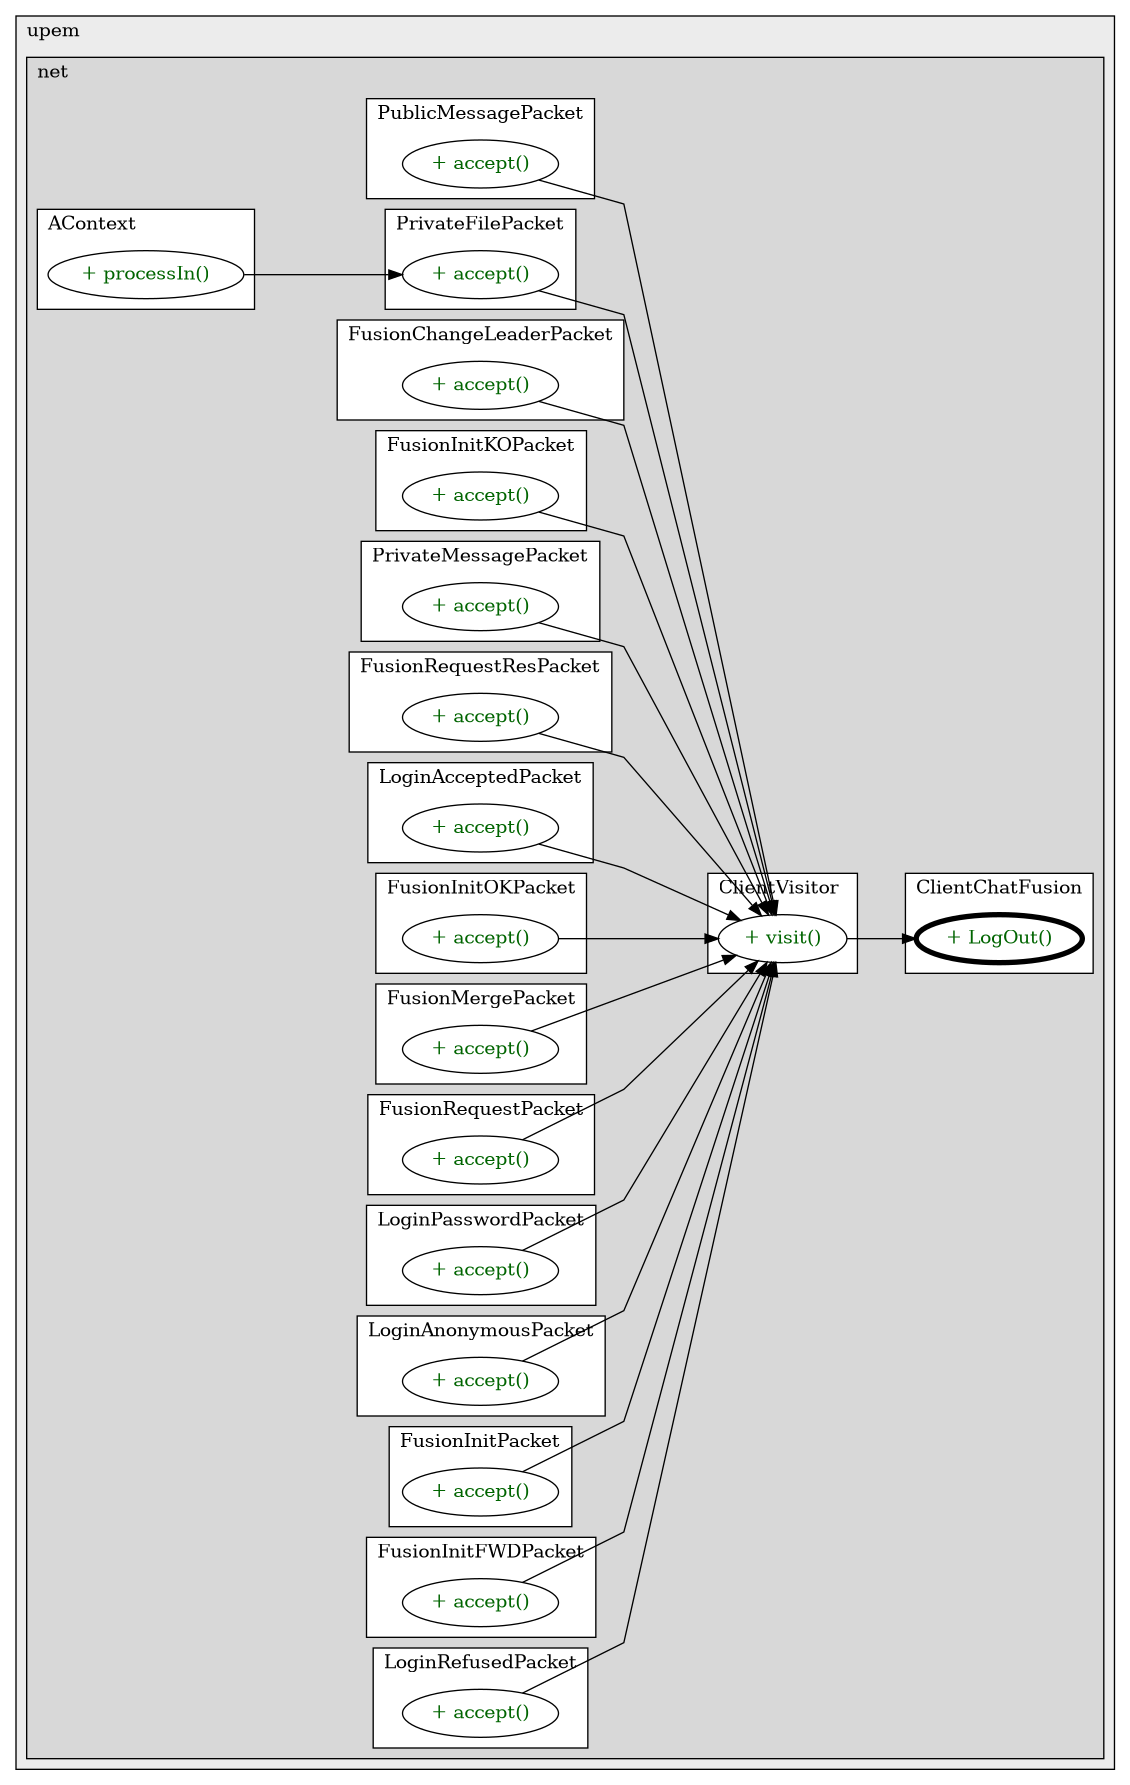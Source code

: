 @startuml

/' diagram meta data start
config=CallConfiguration;
{
  "rootMethod": "fr.upem.net.tcp.chatfusion.client.ClientChatFusion#LogOut()",
  "projectClassification": {
    "searchMode": "OpenProject", // OpenProject, AllProjects
    "includedProjects": "",
    "pathEndKeywords": "*.impl",
    "isClientPath": "",
    "isClientName": "",
    "isTestPath": "",
    "isTestName": "",
    "isMappingPath": "",
    "isMappingName": "",
    "isDataAccessPath": "",
    "isDataAccessName": "",
    "isDataStructurePath": "",
    "isDataStructureName": "",
    "isInterfaceStructuresPath": "",
    "isInterfaceStructuresName": "",
    "isEntryPointPath": "",
    "isEntryPointName": "",
    "treatFinalFieldsAsMandatory": false
  },
  "graphRestriction": {
    "classPackageExcludeFilter": "",
    "classPackageIncludeFilter": "",
    "classNameExcludeFilter": "",
    "classNameIncludeFilter": "",
    "methodNameExcludeFilter": "",
    "methodNameIncludeFilter": "",
    "removeByInheritance": "", // inheritance/annotation based filtering is done in a second step
    "removeByAnnotation": "",
    "removeByClassPackage": "", // cleanup the graph after inheritance/annotation based filtering is done
    "removeByClassName": "",
    "cutMappings": false,
    "cutEnum": true,
    "cutTests": true,
    "cutClient": true,
    "cutDataAccess": true,
    "cutInterfaceStructures": true,
    "cutDataStructures": true,
    "cutGetterAndSetter": true,
    "cutConstructors": true
  },
  "graphTraversal": {
    "forwardDepth": 3,
    "backwardDepth": 3,
    "classPackageExcludeFilter": "",
    "classPackageIncludeFilter": "",
    "classNameExcludeFilter": "",
    "classNameIncludeFilter": "",
    "methodNameExcludeFilter": "",
    "methodNameIncludeFilter": "",
    "hideMappings": false,
    "hideDataStructures": false,
    "hidePrivateMethods": true,
    "hideInterfaceCalls": true, // indirection: implementation -> interface (is hidden) -> implementation
    "onlyShowApplicationEntryPoints": false, // root node is included
    "useMethodCallsForStructureDiagram": "ForwardOnly" // ForwardOnly, BothDirections, No
  },
  "details": {
    "aggregation": "GroupByClass", // ByClass, GroupByClass, None
    "showMethodParametersTypes": false,
    "showMethodParametersNames": false,
    "showMethodReturnType": false,
    "showPackageLevels": 2,
    "showCallOrder": false,
    "edgeMode": "MethodsOnly", // TypesOnly, MethodsOnly, TypesAndMethods, MethodsAndDirectTypeUsage
    "showDetailedClassStructure": false
  },
  "rootClass": "fr.upem.net.tcp.chatfusion.client.ClientChatFusion",
  "extensionCallbackMethod": "" // qualified.class.name#methodName - signature: public static String method(String)
}
diagram meta data end '/



digraph g {
    rankdir="LR"
    splines=polyline
    

'nodes 
subgraph cluster_3596419 { 
   	label=upem
	labeljust=l
	fillcolor="#ececec"
	style=filled
   
   subgraph cluster_1360230834 { 
   	label=net
	labeljust=l
	fillcolor="#d8d8d8"
	style=filled
   
   subgraph cluster_1042234453 { 
   	label=PublicMessagePacket
	labeljust=l
	fillcolor=white
	style=filled
   
   PublicMessagePacket1392084659XXXaccept1699314435[
	label="+ accept()"
	style=filled
	fillcolor=white
	tooltip="PublicMessagePacket

&#10;  Perform this operation on the given packet according to his&#10;  actual type&#10;  @param visitor the packet&#10; "
	fontcolor=darkgreen
];
} 

subgraph cluster_1171374913 { 
   	label=ClientChatFusion
	labeljust=l
	fillcolor=white
	style=filled
   
   ClientChatFusion1030237686XXXLogOut0[
	label="+ LogOut()"
	style=filled
	fillcolor=white
	tooltip="ClientChatFusion

null"
	penwidth=4
	fontcolor=darkgreen
];
} 

subgraph cluster_1273207916 { 
   	label=PrivateFilePacket
	labeljust=l
	fillcolor=white
	style=filled
   
   PrivateFilePacket1392084659XXXaccept1699314435[
	label="+ accept()"
	style=filled
	fillcolor=white
	tooltip="PrivateFilePacket

&#10;  Perform this operation on the given packet according to his&#10;  actual type&#10;  @param visitor the packet&#10; "
	fontcolor=darkgreen
];
} 

subgraph cluster_1288723464 { 
   	label=AContext
	labeljust=l
	fillcolor=white
	style=filled
   
   AContext1963540708XXXprocessIn0[
	label="+ processIn()"
	style=filled
	fillcolor=white
	tooltip="AContext

&#10;  Process the content of bufferIn&#10;  \<p\>&#10;  The convention is that bufferIn is in write-mode before the call to process&#10;  and after the call&#10; "
	fontcolor=darkgreen
];
} 

subgraph cluster_1406290720 { 
   	label=FusionChangeLeaderPacket
	labeljust=l
	fillcolor=white
	style=filled
   
   FusionChangeLeaderPacket1392084659XXXaccept1699314435[
	label="+ accept()"
	style=filled
	fillcolor=white
	tooltip="FusionChangeLeaderPacket

&#10;  Perform this operation on the given packet according to his&#10;  actual type&#10;  @param visitor the packet&#10; "
	fontcolor=darkgreen
];
} 

subgraph cluster_1493024389 { 
   	label=FusionInitKOPacket
	labeljust=l
	fillcolor=white
	style=filled
   
   FusionInitKOPacket1392084659XXXaccept1699314435[
	label="+ accept()"
	style=filled
	fillcolor=white
	tooltip="FusionInitKOPacket

&#10;  Perform this operation on the given packet according to his&#10;  actual type&#10;  @param visitor the packet&#10; "
	fontcolor=darkgreen
];
} 

subgraph cluster_1531365593 { 
   	label=PrivateMessagePacket
	labeljust=l
	fillcolor=white
	style=filled
   
   PrivateMessagePacket1392084659XXXaccept1699314435[
	label="+ accept()"
	style=filled
	fillcolor=white
	tooltip="PrivateMessagePacket

&#10;  Perform this operation on the given packet according to his&#10;  actual type&#10;  @param visitor the packet&#10; "
	fontcolor=darkgreen
];
} 

subgraph cluster_1751192920 { 
   	label=FusionRequestResPacket
	labeljust=l
	fillcolor=white
	style=filled
   
   FusionRequestResPacket1392084659XXXaccept1699314435[
	label="+ accept()"
	style=filled
	fillcolor=white
	tooltip="FusionRequestResPacket

&#10;  Perform this operation on the given packet according to his&#10;  actual type&#10;  @param visitor the packet&#10; "
	fontcolor=darkgreen
];
} 

subgraph cluster_187222781 { 
   	label=LoginAcceptedPacket
	labeljust=l
	fillcolor=white
	style=filled
   
   LoginAcceptedPacket1392084659XXXaccept1699314435[
	label="+ accept()"
	style=filled
	fillcolor=white
	tooltip="LoginAcceptedPacket

&#10;  Perform this operation on the given packet according to his&#10;  actual type&#10;  @param visitor the packet&#10; "
	fontcolor=darkgreen
];
} 

subgraph cluster_1928202227 { 
   	label=FusionInitOKPacket
	labeljust=l
	fillcolor=white
	style=filled
   
   FusionInitOKPacket1392084659XXXaccept1699314435[
	label="+ accept()"
	style=filled
	fillcolor=white
	tooltip="FusionInitOKPacket

&#10;  Perform this operation on the given packet according to his&#10;  actual type&#10;  @param visitor the packet&#10; "
	fontcolor=darkgreen
];
} 

subgraph cluster_2035752696 { 
   	label=ClientVisitor
	labeljust=l
	fillcolor=white
	style=filled
   
   ClientVisitor1478770595XXXvisit1911998296[
	label="+ visit()"
	style=filled
	fillcolor=white
	tooltip="ClientVisitor

null"
	fontcolor=darkgreen
];
} 

subgraph cluster_2143020449 { 
   	label=FusionMergePacket
	labeljust=l
	fillcolor=white
	style=filled
   
   FusionMergePacket1392084659XXXaccept1699314435[
	label="+ accept()"
	style=filled
	fillcolor=white
	tooltip="FusionMergePacket

&#10;  Perform this operation on the given packet according to his&#10;  actual type&#10;  @param visitor the packet&#10; "
	fontcolor=darkgreen
];
} 

subgraph cluster_269669768 { 
   	label=FusionRequestPacket
	labeljust=l
	fillcolor=white
	style=filled
   
   FusionRequestPacket1392084659XXXaccept1699314435[
	label="+ accept()"
	style=filled
	fillcolor=white
	tooltip="FusionRequestPacket

&#10;  Perform this operation on the given packet according to his&#10;  actual type&#10;  @param visitor the packet&#10; "
	fontcolor=darkgreen
];
} 

subgraph cluster_416866033 { 
   	label=LoginPasswordPacket
	labeljust=l
	fillcolor=white
	style=filled
   
   LoginPasswordPacket1392084659XXXaccept1699314435[
	label="+ accept()"
	style=filled
	fillcolor=white
	tooltip="LoginPasswordPacket

&#10;  Perform this operation on the given packet according to his&#10;  actual type&#10;  @param visitor the packet&#10; "
	fontcolor=darkgreen
];
} 

subgraph cluster_556017369 { 
   	label=LoginAnonymousPacket
	labeljust=l
	fillcolor=white
	style=filled
   
   LoginAnonymousPacket1392084659XXXaccept1699314435[
	label="+ accept()"
	style=filled
	fillcolor=white
	tooltip="LoginAnonymousPacket

&#10;  Perform this operation on the given packet according to his&#10;  actual type&#10;  @param visitor the packet&#10; "
	fontcolor=darkgreen
];
} 

subgraph cluster_82813655 { 
   	label=FusionInitPacket
	labeljust=l
	fillcolor=white
	style=filled
   
   FusionInitPacket1392084659XXXaccept1699314435[
	label="+ accept()"
	style=filled
	fillcolor=white
	tooltip="FusionInitPacket

&#10;  Perform this operation on the given packet according to his&#10;  actual type&#10;  @param visitor the packet&#10; "
	fontcolor=darkgreen
];
} 

subgraph cluster_83082388 { 
   	label=FusionInitFWDPacket
	labeljust=l
	fillcolor=white
	style=filled
   
   FusionInitFWDPacket1392084659XXXaccept1699314435[
	label="+ accept()"
	style=filled
	fillcolor=white
	tooltip="FusionInitFWDPacket

&#10;  Perform this operation on the given packet according to his&#10;  actual type&#10;  @param visitor the packet&#10; "
	fontcolor=darkgreen
];
} 

subgraph cluster_962576950 { 
   	label=LoginRefusedPacket
	labeljust=l
	fillcolor=white
	style=filled
   
   LoginRefusedPacket1392084659XXXaccept1699314435[
	label="+ accept()"
	style=filled
	fillcolor=white
	tooltip="LoginRefusedPacket

&#10;  Perform this operation on the given packet according to his&#10;  actual type&#10;  @param visitor the packet&#10; "
	fontcolor=darkgreen
];
} 
} 
} 

'edges    
AContext1963540708XXXprocessIn0 -> PrivateFilePacket1392084659XXXaccept1699314435;
ClientVisitor1478770595XXXvisit1911998296 -> ClientChatFusion1030237686XXXLogOut0;
FusionChangeLeaderPacket1392084659XXXaccept1699314435 -> ClientVisitor1478770595XXXvisit1911998296;
FusionInitFWDPacket1392084659XXXaccept1699314435 -> ClientVisitor1478770595XXXvisit1911998296;
FusionInitKOPacket1392084659XXXaccept1699314435 -> ClientVisitor1478770595XXXvisit1911998296;
FusionInitOKPacket1392084659XXXaccept1699314435 -> ClientVisitor1478770595XXXvisit1911998296;
FusionInitPacket1392084659XXXaccept1699314435 -> ClientVisitor1478770595XXXvisit1911998296;
FusionMergePacket1392084659XXXaccept1699314435 -> ClientVisitor1478770595XXXvisit1911998296;
FusionRequestPacket1392084659XXXaccept1699314435 -> ClientVisitor1478770595XXXvisit1911998296;
FusionRequestResPacket1392084659XXXaccept1699314435 -> ClientVisitor1478770595XXXvisit1911998296;
LoginAcceptedPacket1392084659XXXaccept1699314435 -> ClientVisitor1478770595XXXvisit1911998296;
LoginAnonymousPacket1392084659XXXaccept1699314435 -> ClientVisitor1478770595XXXvisit1911998296;
LoginPasswordPacket1392084659XXXaccept1699314435 -> ClientVisitor1478770595XXXvisit1911998296;
LoginRefusedPacket1392084659XXXaccept1699314435 -> ClientVisitor1478770595XXXvisit1911998296;
PrivateFilePacket1392084659XXXaccept1699314435 -> ClientVisitor1478770595XXXvisit1911998296;
PrivateMessagePacket1392084659XXXaccept1699314435 -> ClientVisitor1478770595XXXvisit1911998296;
PublicMessagePacket1392084659XXXaccept1699314435 -> ClientVisitor1478770595XXXvisit1911998296;
    
}
@enduml